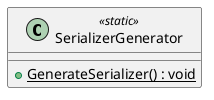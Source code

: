 @startuml
class SerializerGenerator <<static>> {
    + {static} GenerateSerializer() : void
}
@enduml

